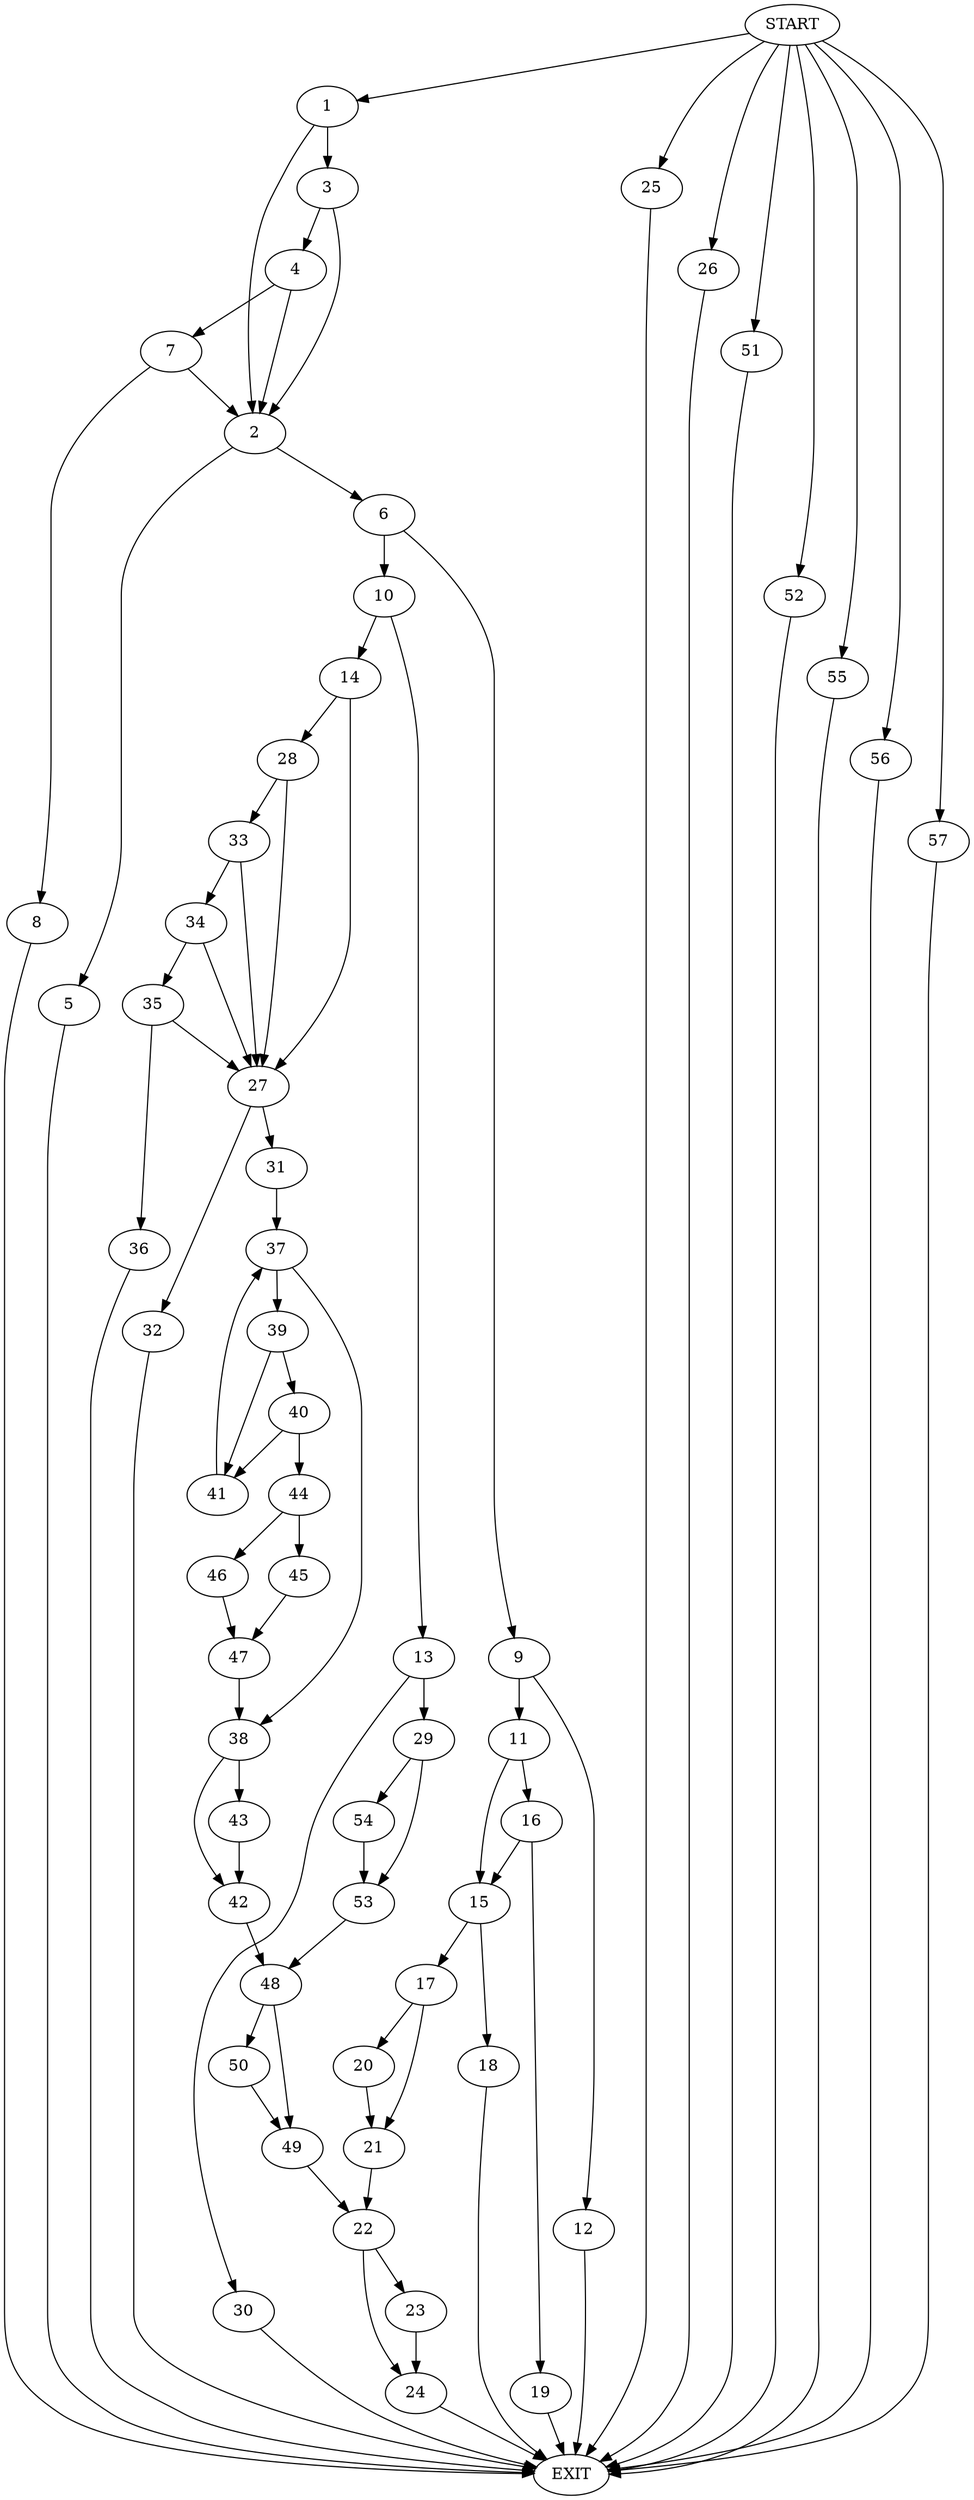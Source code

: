 digraph {
0 [label="START"]
58 [label="EXIT"]
0 -> 1
1 -> 2
1 -> 3
3 -> 4
3 -> 2
2 -> 5
2 -> 6
4 -> 7
4 -> 2
7 -> 2
7 -> 8
8 -> 58
5 -> 58
6 -> 9
6 -> 10
9 -> 11
9 -> 12
10 -> 13
10 -> 14
12 -> 58
11 -> 15
11 -> 16
15 -> 17
15 -> 18
16 -> 15
16 -> 19
19 -> 58
18 -> 58
17 -> 20
17 -> 21
21 -> 22
20 -> 21
22 -> 23
22 -> 24
0 -> 25
25 -> 58
0 -> 26
26 -> 58
14 -> 27
14 -> 28
13 -> 29
13 -> 30
27 -> 31
27 -> 32
28 -> 27
28 -> 33
33 -> 34
33 -> 27
34 -> 27
34 -> 35
35 -> 36
35 -> 27
36 -> 58
31 -> 37
32 -> 58
37 -> 38
37 -> 39
39 -> 40
39 -> 41
38 -> 42
38 -> 43
41 -> 37
40 -> 44
40 -> 41
44 -> 45
44 -> 46
46 -> 47
45 -> 47
47 -> 38
42 -> 48
43 -> 42
48 -> 49
48 -> 50
0 -> 51
51 -> 58
0 -> 52
52 -> 58
30 -> 58
29 -> 53
29 -> 54
53 -> 48
54 -> 53
0 -> 55
55 -> 58
49 -> 22
50 -> 49
0 -> 56
56 -> 58
0 -> 57
57 -> 58
24 -> 58
23 -> 24
}
